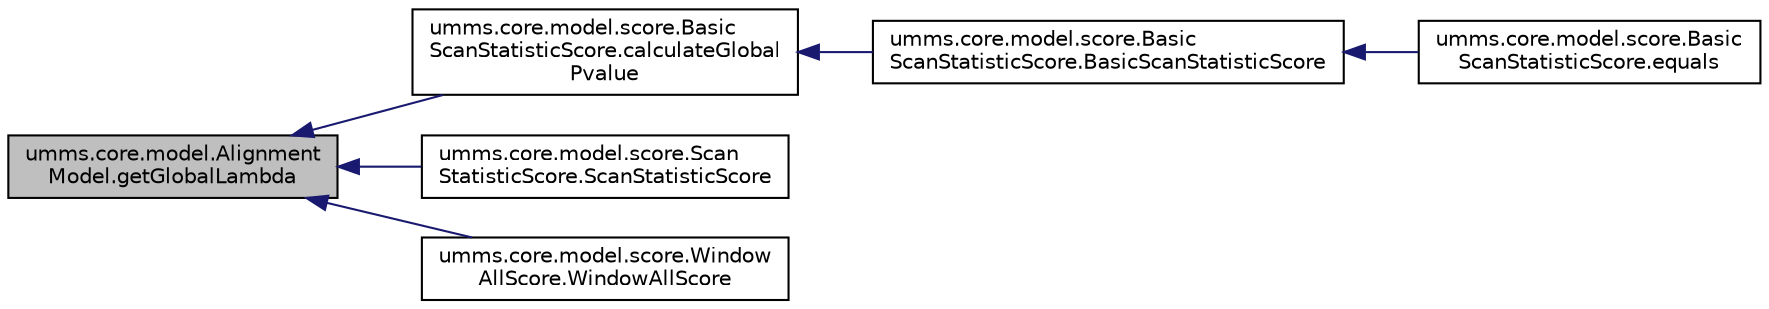digraph "umms.core.model.AlignmentModel.getGlobalLambda"
{
  edge [fontname="Helvetica",fontsize="10",labelfontname="Helvetica",labelfontsize="10"];
  node [fontname="Helvetica",fontsize="10",shape=record];
  rankdir="LR";
  Node1 [label="umms.core.model.Alignment\lModel.getGlobalLambda",height=0.2,width=0.4,color="black", fillcolor="grey75", style="filled" fontcolor="black"];
  Node1 -> Node2 [dir="back",color="midnightblue",fontsize="10",style="solid"];
  Node2 [label="umms.core.model.score.Basic\lScanStatisticScore.calculateGlobal\lPvalue",height=0.2,width=0.4,color="black", fillcolor="white", style="filled",URL="$classumms_1_1core_1_1model_1_1score_1_1_basic_scan_statistic_score.html#a4f291022ecc0497ec100456fec710ec0"];
  Node2 -> Node3 [dir="back",color="midnightblue",fontsize="10",style="solid"];
  Node3 [label="umms.core.model.score.Basic\lScanStatisticScore.BasicScanStatisticScore",height=0.2,width=0.4,color="black", fillcolor="white", style="filled",URL="$classumms_1_1core_1_1model_1_1score_1_1_basic_scan_statistic_score.html#a0f23700e5bf6d7b275ee75acef2f64b3"];
  Node3 -> Node4 [dir="back",color="midnightblue",fontsize="10",style="solid"];
  Node4 [label="umms.core.model.score.Basic\lScanStatisticScore.equals",height=0.2,width=0.4,color="black", fillcolor="white", style="filled",URL="$classumms_1_1core_1_1model_1_1score_1_1_basic_scan_statistic_score.html#a66e44b834b2bcb802761d4d34ae5f25c"];
  Node1 -> Node5 [dir="back",color="midnightblue",fontsize="10",style="solid"];
  Node5 [label="umms.core.model.score.Scan\lStatisticScore.ScanStatisticScore",height=0.2,width=0.4,color="black", fillcolor="white", style="filled",URL="$classumms_1_1core_1_1model_1_1score_1_1_scan_statistic_score.html#a2ce362a90f26940470dc5341a904265e"];
  Node1 -> Node6 [dir="back",color="midnightblue",fontsize="10",style="solid"];
  Node6 [label="umms.core.model.score.Window\lAllScore.WindowAllScore",height=0.2,width=0.4,color="black", fillcolor="white", style="filled",URL="$classumms_1_1core_1_1model_1_1score_1_1_window_all_score.html#a2c189eb39c242a3e29b51f48d2f2c4b7"];
}
